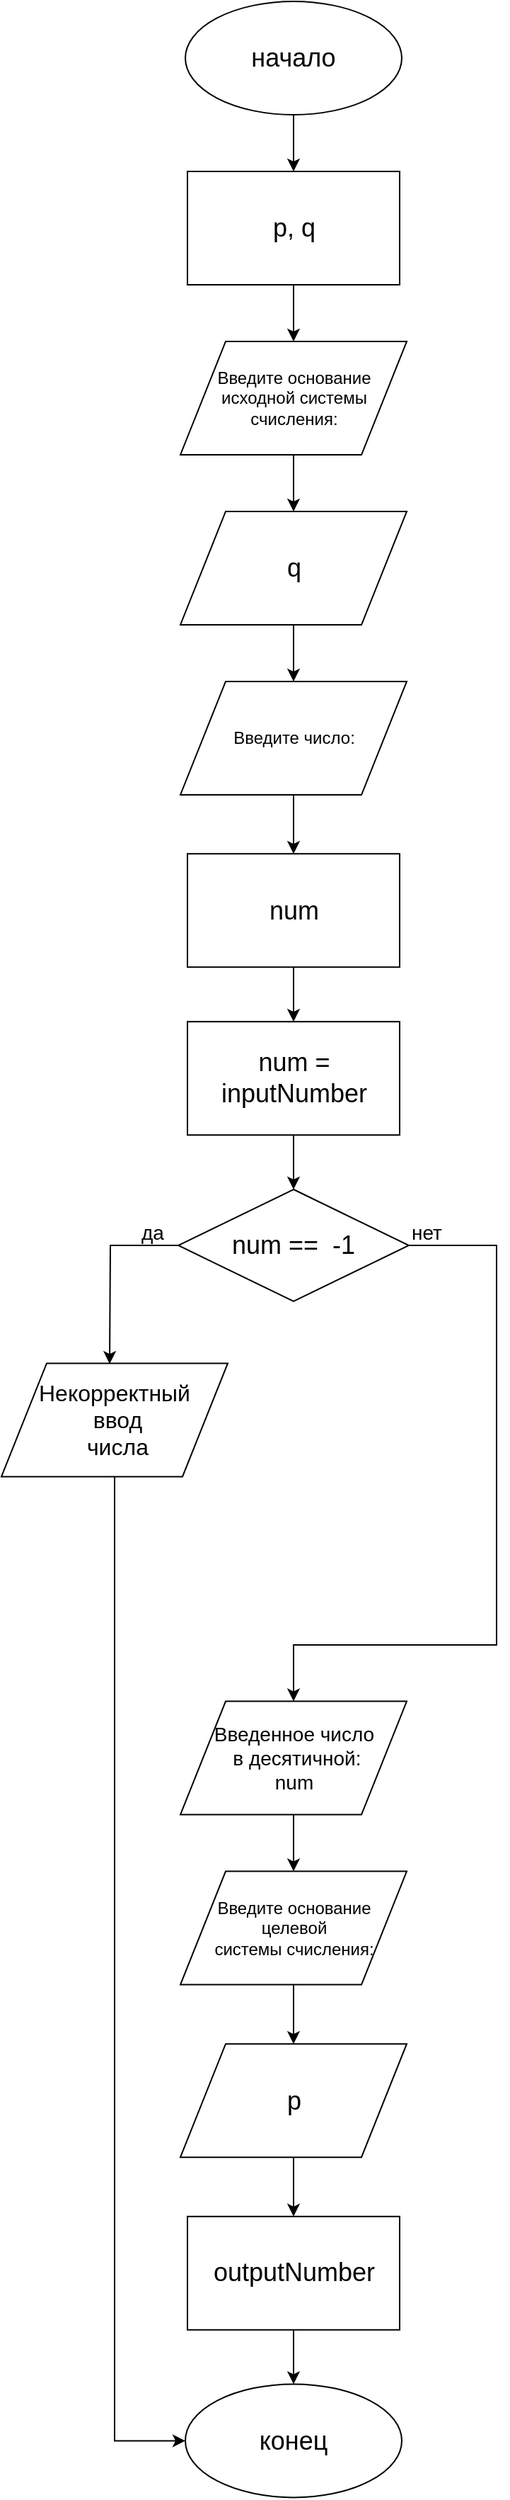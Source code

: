 <mxfile version="11.3.0" type="device" pages="1"><diagram id="Us9UXbfvuX6eEkm_qwZB" name="Page-1"><mxGraphModel dx="1024" dy="592" grid="1" gridSize="10" guides="1" tooltips="1" connect="1" arrows="1" fold="1" page="1" pageScale="1" pageWidth="827" pageHeight="1169" math="0" shadow="0"><root><mxCell id="0"/><mxCell id="1" parent="0"/><mxCell id="GZ4S51ldvcXnpOELyBVw-25" style="edgeStyle=orthogonalEdgeStyle;rounded=0;orthogonalLoop=1;jettySize=auto;html=1;exitX=0;exitY=0.5;exitDx=0;exitDy=0;" edge="1" parent="1" source="GZ4S51ldvcXnpOELyBVw-20"><mxGeometry relative="1" as="geometry"><mxPoint x="286.5" y="1001.6" as="targetPoint"/></mxGeometry></mxCell><mxCell id="GZ4S51ldvcXnpOELyBVw-40" style="edgeStyle=orthogonalEdgeStyle;rounded=0;orthogonalLoop=1;jettySize=auto;html=1;exitX=1;exitY=0.5;exitDx=0;exitDy=0;entryX=0.5;entryY=0;entryDx=0;entryDy=0;" edge="1" parent="1" source="GZ4S51ldvcXnpOELyBVw-20" target="GZ4S51ldvcXnpOELyBVw-31"><mxGeometry relative="1" as="geometry"><Array as="points"><mxPoint x="560" y="918"/><mxPoint x="560" y="1200"/><mxPoint x="417" y="1200"/></Array></mxGeometry></mxCell><mxCell id="GZ4S51ldvcXnpOELyBVw-20" value="&lt;font style=&quot;font-size: 18px&quot;&gt;num ==&amp;nbsp; -1&lt;/font&gt;" style="rhombus;whiteSpace=wrap;html=1;" vertex="1" parent="1"><mxGeometry x="335" y="878.5" width="163" height="79" as="geometry"/></mxCell><mxCell id="GZ4S51ldvcXnpOELyBVw-3" style="edgeStyle=orthogonalEdgeStyle;rounded=0;orthogonalLoop=1;jettySize=auto;html=1;exitX=0.5;exitY=1;exitDx=0;exitDy=0;entryX=0.5;entryY=0;entryDx=0;entryDy=0;" edge="1" parent="1" source="GZ4S51ldvcXnpOELyBVw-1" target="GZ4S51ldvcXnpOELyBVw-2"><mxGeometry relative="1" as="geometry"/></mxCell><mxCell id="GZ4S51ldvcXnpOELyBVw-1" value="&lt;font style=&quot;font-size: 18px&quot;&gt;начало&lt;/font&gt;" style="ellipse;whiteSpace=wrap;html=1;" vertex="1" parent="1"><mxGeometry x="340" y="40" width="153" height="80" as="geometry"/></mxCell><mxCell id="GZ4S51ldvcXnpOELyBVw-7" style="edgeStyle=orthogonalEdgeStyle;rounded=0;orthogonalLoop=1;jettySize=auto;html=1;exitX=0.5;exitY=1;exitDx=0;exitDy=0;entryX=0.5;entryY=0;entryDx=0;entryDy=0;" edge="1" parent="1" source="GZ4S51ldvcXnpOELyBVw-2" target="GZ4S51ldvcXnpOELyBVw-4"><mxGeometry relative="1" as="geometry"/></mxCell><mxCell id="GZ4S51ldvcXnpOELyBVw-2" value="&lt;font style=&quot;font-size: 18px&quot;&gt;p, q&lt;/font&gt;" style="rounded=0;whiteSpace=wrap;html=1;" vertex="1" parent="1"><mxGeometry x="341.5" y="160" width="150" height="80" as="geometry"/></mxCell><mxCell id="GZ4S51ldvcXnpOELyBVw-10" style="edgeStyle=orthogonalEdgeStyle;rounded=0;orthogonalLoop=1;jettySize=auto;html=1;exitX=0.5;exitY=1;exitDx=0;exitDy=0;entryX=0.5;entryY=0;entryDx=0;entryDy=0;" edge="1" parent="1" source="GZ4S51ldvcXnpOELyBVw-4" target="GZ4S51ldvcXnpOELyBVw-8"><mxGeometry relative="1" as="geometry"/></mxCell><mxCell id="GZ4S51ldvcXnpOELyBVw-4" value="Введите основание исходной системы счисления:" style="shape=parallelogram;perimeter=parallelogramPerimeter;whiteSpace=wrap;html=1;" vertex="1" parent="1"><mxGeometry x="336.5" y="280" width="160" height="80" as="geometry"/></mxCell><mxCell id="GZ4S51ldvcXnpOELyBVw-12" style="edgeStyle=orthogonalEdgeStyle;rounded=0;orthogonalLoop=1;jettySize=auto;html=1;exitX=0.5;exitY=1;exitDx=0;exitDy=0;" edge="1" parent="1" source="GZ4S51ldvcXnpOELyBVw-8" target="GZ4S51ldvcXnpOELyBVw-11"><mxGeometry relative="1" as="geometry"/></mxCell><mxCell id="GZ4S51ldvcXnpOELyBVw-8" value="&lt;font style=&quot;font-size: 18px&quot;&gt;q&lt;/font&gt;" style="shape=parallelogram;perimeter=parallelogramPerimeter;whiteSpace=wrap;html=1;" vertex="1" parent="1"><mxGeometry x="336.5" y="400" width="160" height="80" as="geometry"/></mxCell><mxCell id="GZ4S51ldvcXnpOELyBVw-15" style="edgeStyle=orthogonalEdgeStyle;rounded=0;orthogonalLoop=1;jettySize=auto;html=1;exitX=0.5;exitY=1;exitDx=0;exitDy=0;entryX=0.5;entryY=0;entryDx=0;entryDy=0;" edge="1" parent="1" source="GZ4S51ldvcXnpOELyBVw-11" target="GZ4S51ldvcXnpOELyBVw-14"><mxGeometry relative="1" as="geometry"/></mxCell><mxCell id="GZ4S51ldvcXnpOELyBVw-11" value="Введите число:" style="shape=parallelogram;perimeter=parallelogramPerimeter;whiteSpace=wrap;html=1;" vertex="1" parent="1"><mxGeometry x="336.5" y="520" width="160" height="80" as="geometry"/></mxCell><mxCell id="GZ4S51ldvcXnpOELyBVw-19" style="edgeStyle=orthogonalEdgeStyle;rounded=0;orthogonalLoop=1;jettySize=auto;html=1;exitX=0.5;exitY=1;exitDx=0;exitDy=0;entryX=0.5;entryY=0;entryDx=0;entryDy=0;" edge="1" parent="1" source="GZ4S51ldvcXnpOELyBVw-14" target="GZ4S51ldvcXnpOELyBVw-18"><mxGeometry relative="1" as="geometry"/></mxCell><mxCell id="GZ4S51ldvcXnpOELyBVw-22" style="edgeStyle=orthogonalEdgeStyle;rounded=0;orthogonalLoop=1;jettySize=auto;html=1;exitX=0.5;exitY=1;exitDx=0;exitDy=0;entryX=0.5;entryY=0;entryDx=0;entryDy=0;" edge="1" parent="1" source="GZ4S51ldvcXnpOELyBVw-18" target="GZ4S51ldvcXnpOELyBVw-20"><mxGeometry relative="1" as="geometry"/></mxCell><mxCell id="GZ4S51ldvcXnpOELyBVw-18" value="&lt;span style=&quot;font-size: 18px&quot;&gt;num = inputNumber&lt;/span&gt;" style="rounded=0;whiteSpace=wrap;html=1;" vertex="1" parent="1"><mxGeometry x="341.5" y="760.1" width="150" height="80" as="geometry"/></mxCell><mxCell id="GZ4S51ldvcXnpOELyBVw-14" value="&lt;span style=&quot;font-size: 18px&quot;&gt;num&lt;/span&gt;" style="rounded=0;whiteSpace=wrap;html=1;" vertex="1" parent="1"><mxGeometry x="341.5" y="641.6" width="150" height="80" as="geometry"/></mxCell><mxCell id="GZ4S51ldvcXnpOELyBVw-26" value="&lt;font style=&quot;font-size: 14px&quot;&gt;да&lt;/font&gt;" style="text;html=1;resizable=0;points=[];autosize=1;align=left;verticalAlign=top;spacingTop=-4;" vertex="1" parent="1"><mxGeometry x="306.5" y="898" width="30" height="20" as="geometry"/></mxCell><mxCell id="GZ4S51ldvcXnpOELyBVw-30" style="edgeStyle=orthogonalEdgeStyle;rounded=0;orthogonalLoop=1;jettySize=auto;html=1;exitX=0.5;exitY=1;exitDx=0;exitDy=0;entryX=0;entryY=0.5;entryDx=0;entryDy=0;" edge="1" parent="1" source="GZ4S51ldvcXnpOELyBVw-28" target="GZ4S51ldvcXnpOELyBVw-38"><mxGeometry relative="1" as="geometry"><mxPoint x="290" y="1170" as="targetPoint"/></mxGeometry></mxCell><mxCell id="GZ4S51ldvcXnpOELyBVw-28" value="&lt;font style=&quot;font-size: 16px&quot;&gt;Некорректный&lt;br&gt;&amp;nbsp;ввод&lt;br&gt;&amp;nbsp;числа&lt;/font&gt;" style="shape=parallelogram;perimeter=parallelogramPerimeter;whiteSpace=wrap;html=1;" vertex="1" parent="1"><mxGeometry x="210" y="1001.2" width="160" height="80" as="geometry"/></mxCell><mxCell id="GZ4S51ldvcXnpOELyBVw-33" style="edgeStyle=orthogonalEdgeStyle;rounded=0;orthogonalLoop=1;jettySize=auto;html=1;exitX=0.5;exitY=1;exitDx=0;exitDy=0;entryX=0.5;entryY=0;entryDx=0;entryDy=0;" edge="1" parent="1" source="GZ4S51ldvcXnpOELyBVw-31" target="GZ4S51ldvcXnpOELyBVw-32"><mxGeometry relative="1" as="geometry"/></mxCell><mxCell id="GZ4S51ldvcXnpOELyBVw-31" value="&lt;span style=&quot;font-size: 14px&quot;&gt;Введенное число&lt;br&gt;&amp;nbsp;в десятичной: &lt;br&gt;num&lt;/span&gt;" style="shape=parallelogram;perimeter=parallelogramPerimeter;whiteSpace=wrap;html=1;" vertex="1" parent="1"><mxGeometry x="336.5" y="1239.8" width="160" height="80" as="geometry"/></mxCell><mxCell id="GZ4S51ldvcXnpOELyBVw-35" style="edgeStyle=orthogonalEdgeStyle;rounded=0;orthogonalLoop=1;jettySize=auto;html=1;exitX=0.5;exitY=1;exitDx=0;exitDy=0;" edge="1" parent="1" source="GZ4S51ldvcXnpOELyBVw-32" target="GZ4S51ldvcXnpOELyBVw-34"><mxGeometry relative="1" as="geometry"/></mxCell><mxCell id="GZ4S51ldvcXnpOELyBVw-32" value="&lt;span&gt;Введите основание целевой &lt;br&gt;системы счисления:&lt;/span&gt;" style="shape=parallelogram;perimeter=parallelogramPerimeter;whiteSpace=wrap;html=1;" vertex="1" parent="1"><mxGeometry x="336.5" y="1359.8" width="160" height="80" as="geometry"/></mxCell><mxCell id="GZ4S51ldvcXnpOELyBVw-37" style="edgeStyle=orthogonalEdgeStyle;rounded=0;orthogonalLoop=1;jettySize=auto;html=1;exitX=0.5;exitY=1;exitDx=0;exitDy=0;entryX=0.5;entryY=0;entryDx=0;entryDy=0;" edge="1" parent="1" source="GZ4S51ldvcXnpOELyBVw-34" target="GZ4S51ldvcXnpOELyBVw-36"><mxGeometry relative="1" as="geometry"/></mxCell><mxCell id="GZ4S51ldvcXnpOELyBVw-34" value="&lt;font style=&quot;font-size: 18px&quot;&gt;p&lt;/font&gt;" style="shape=parallelogram;perimeter=parallelogramPerimeter;whiteSpace=wrap;html=1;" vertex="1" parent="1"><mxGeometry x="336.5" y="1481.6" width="160" height="80" as="geometry"/></mxCell><mxCell id="GZ4S51ldvcXnpOELyBVw-39" style="edgeStyle=orthogonalEdgeStyle;rounded=0;orthogonalLoop=1;jettySize=auto;html=1;exitX=0.5;exitY=1;exitDx=0;exitDy=0;entryX=0.5;entryY=0;entryDx=0;entryDy=0;" edge="1" parent="1" source="GZ4S51ldvcXnpOELyBVw-36" target="GZ4S51ldvcXnpOELyBVw-38"><mxGeometry relative="1" as="geometry"/></mxCell><mxCell id="GZ4S51ldvcXnpOELyBVw-36" value="&lt;span style=&quot;font-size: 18px&quot;&gt;outputNumber&lt;/span&gt;" style="rounded=0;whiteSpace=wrap;html=1;" vertex="1" parent="1"><mxGeometry x="341.5" y="1603.4" width="150" height="80" as="geometry"/></mxCell><mxCell id="GZ4S51ldvcXnpOELyBVw-38" value="&lt;span style=&quot;font-size: 18px&quot;&gt;конец&lt;/span&gt;" style="ellipse;whiteSpace=wrap;html=1;" vertex="1" parent="1"><mxGeometry x="340" y="1721.7" width="153" height="80" as="geometry"/></mxCell><mxCell id="GZ4S51ldvcXnpOELyBVw-41" value="&lt;font style=&quot;font-size: 14px&quot;&gt;нет&lt;/font&gt;" style="text;html=1;resizable=0;points=[];autosize=1;align=left;verticalAlign=top;spacingTop=-4;" vertex="1" parent="1"><mxGeometry x="498" y="898" width="40" height="20" as="geometry"/></mxCell></root></mxGraphModel></diagram></mxfile>